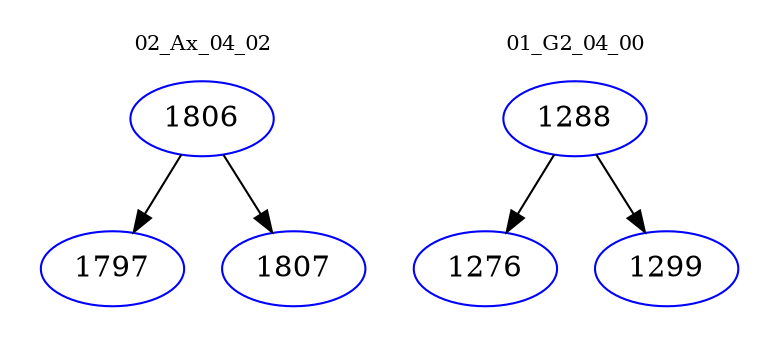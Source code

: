 digraph{
subgraph cluster_0 {
color = white
label = "02_Ax_04_02";
fontsize=10;
T0_1806 [label="1806", color="blue"]
T0_1806 -> T0_1797 [color="black"]
T0_1797 [label="1797", color="blue"]
T0_1806 -> T0_1807 [color="black"]
T0_1807 [label="1807", color="blue"]
}
subgraph cluster_1 {
color = white
label = "01_G2_04_00";
fontsize=10;
T1_1288 [label="1288", color="blue"]
T1_1288 -> T1_1276 [color="black"]
T1_1276 [label="1276", color="blue"]
T1_1288 -> T1_1299 [color="black"]
T1_1299 [label="1299", color="blue"]
}
}
